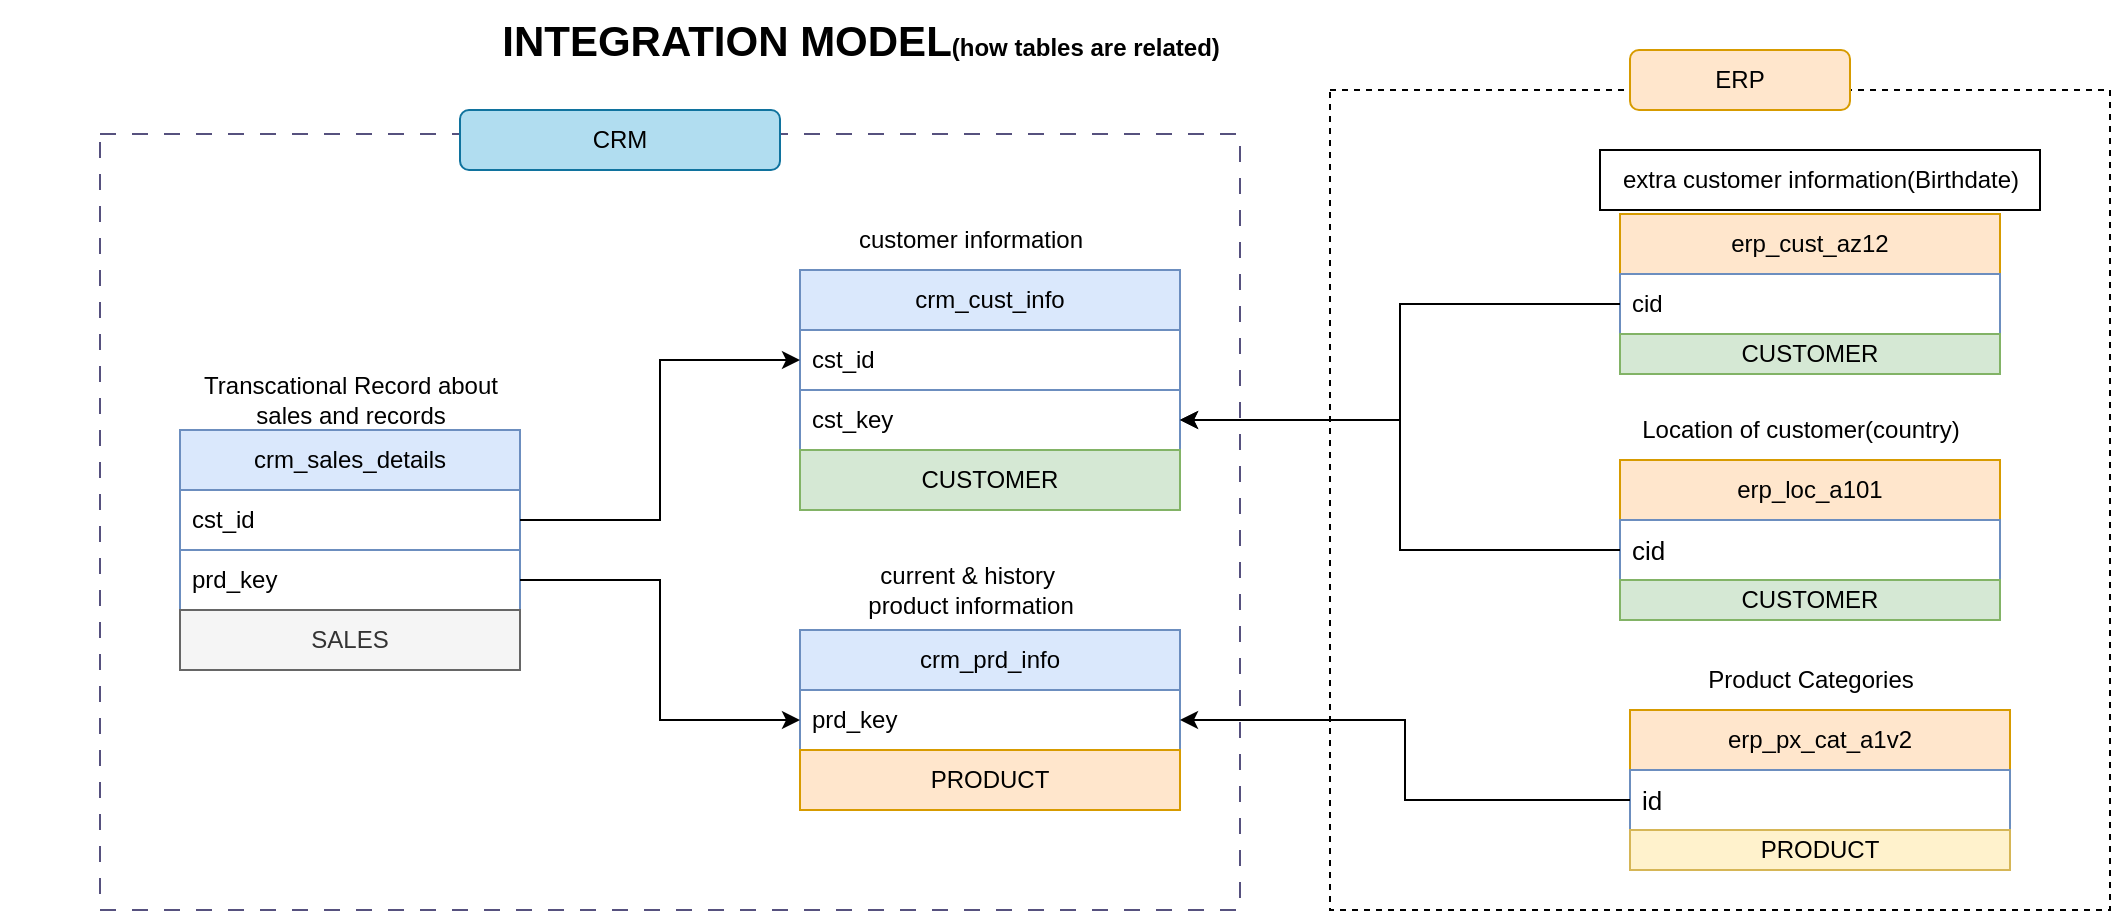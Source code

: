 <mxfile version="26.1.1">
  <diagram name="Page-1" id="SVADF7yYwRsvm6u2VxT8">
    <mxGraphModel dx="1900" dy="669" grid="1" gridSize="10" guides="1" tooltips="1" connect="1" arrows="1" fold="1" page="1" pageScale="1" pageWidth="850" pageHeight="1100" math="0" shadow="0">
      <root>
        <mxCell id="0" />
        <mxCell id="1" parent="0" />
        <mxCell id="8eYh4b06xCEiU3wfwkCu-1" value="crm_sales_details" style="swimlane;fontStyle=0;childLayout=stackLayout;horizontal=1;startSize=30;horizontalStack=0;resizeParent=1;resizeParentMax=0;resizeLast=0;collapsible=1;marginBottom=0;whiteSpace=wrap;html=1;fillColor=#dae8fc;strokeColor=#6c8ebf;" parent="1" vertex="1">
          <mxGeometry x="-150" y="230" width="170" height="90" as="geometry" />
        </mxCell>
        <mxCell id="8eYh4b06xCEiU3wfwkCu-3" value="cst_id" style="text;strokeColor=#6c8ebf;fillColor=none;align=left;verticalAlign=middle;spacingLeft=4;spacingRight=4;overflow=hidden;points=[[0,0.5],[1,0.5]];portConstraint=eastwest;rotatable=0;whiteSpace=wrap;html=1;" parent="8eYh4b06xCEiU3wfwkCu-1" vertex="1">
          <mxGeometry y="30" width="170" height="30" as="geometry" />
        </mxCell>
        <mxCell id="8eYh4b06xCEiU3wfwkCu-4" value="prd_key" style="text;strokeColor=#6c8ebf;fillColor=none;align=left;verticalAlign=middle;spacingLeft=4;spacingRight=4;overflow=hidden;points=[[0,0.5],[1,0.5]];portConstraint=eastwest;rotatable=0;whiteSpace=wrap;html=1;" parent="8eYh4b06xCEiU3wfwkCu-1" vertex="1">
          <mxGeometry y="60" width="170" height="30" as="geometry" />
        </mxCell>
        <mxCell id="8eYh4b06xCEiU3wfwkCu-6" value="crm_cust_info" style="swimlane;fontStyle=0;childLayout=stackLayout;horizontal=1;startSize=30;horizontalStack=0;resizeParent=1;resizeParentMax=0;resizeLast=0;collapsible=1;marginBottom=0;whiteSpace=wrap;html=1;fillColor=#dae8fc;strokeColor=#6c8ebf;" parent="1" vertex="1">
          <mxGeometry x="160" y="150" width="190" height="90" as="geometry" />
        </mxCell>
        <mxCell id="8eYh4b06xCEiU3wfwkCu-8" value="cst_id" style="text;strokeColor=#6c8ebf;fillColor=none;align=left;verticalAlign=middle;spacingLeft=4;spacingRight=4;overflow=hidden;points=[[0,0.5],[1,0.5]];portConstraint=eastwest;rotatable=0;whiteSpace=wrap;html=1;" parent="8eYh4b06xCEiU3wfwkCu-6" vertex="1">
          <mxGeometry y="30" width="190" height="30" as="geometry" />
        </mxCell>
        <mxCell id="8eYh4b06xCEiU3wfwkCu-30" value="cst_key" style="text;strokeColor=#6c8ebf;fillColor=none;align=left;verticalAlign=middle;spacingLeft=4;spacingRight=4;overflow=hidden;points=[[0,0.5],[1,0.5]];portConstraint=eastwest;rotatable=0;whiteSpace=wrap;html=1;" parent="8eYh4b06xCEiU3wfwkCu-6" vertex="1">
          <mxGeometry y="60" width="190" height="30" as="geometry" />
        </mxCell>
        <mxCell id="8eYh4b06xCEiU3wfwkCu-9" value="crm_prd_info" style="swimlane;fontStyle=0;childLayout=stackLayout;horizontal=1;startSize=30;horizontalStack=0;resizeParent=1;resizeParentMax=0;resizeLast=0;collapsible=1;marginBottom=0;whiteSpace=wrap;html=1;fillColor=#dae8fc;strokeColor=#6c8ebf;" parent="1" vertex="1">
          <mxGeometry x="160" y="330" width="190" height="60" as="geometry" />
        </mxCell>
        <mxCell id="8eYh4b06xCEiU3wfwkCu-10" value="prd_key" style="text;strokeColor=#6c8ebf;fillColor=none;align=left;verticalAlign=middle;spacingLeft=4;spacingRight=4;overflow=hidden;points=[[0,0.5],[1,0.5]];portConstraint=eastwest;rotatable=0;whiteSpace=wrap;html=1;" parent="8eYh4b06xCEiU3wfwkCu-9" vertex="1">
          <mxGeometry y="30" width="190" height="30" as="geometry" />
        </mxCell>
        <mxCell id="8eYh4b06xCEiU3wfwkCu-17" value="&lt;b&gt;&lt;span style=&quot;white-space: pre;&quot;&gt;&#x9;&lt;/span&gt;&lt;span style=&quot;white-space: pre;&quot;&gt;&#x9;&lt;/span&gt;&lt;span style=&quot;white-space: pre;&quot;&gt;&#x9;&lt;/span&gt;&lt;span style=&quot;white-space: pre;&quot;&gt;&#x9;&lt;/span&gt;&lt;span style=&quot;white-space: pre;&quot;&gt;&#x9;&lt;/span&gt;&lt;span style=&quot;white-space: pre;&quot;&gt;&#x9;&lt;/span&gt;&lt;span style=&quot;white-space: pre;&quot;&gt;&#x9;&lt;/span&gt;&lt;span style=&quot;white-space: pre;&quot;&gt;&#x9;&lt;/span&gt;&lt;span style=&quot;white-space: pre;&quot;&gt;&#x9;&lt;/span&gt;&lt;font style=&quot;font-size: 21px;&quot;&gt;INTEGRATION MODEL&lt;/font&gt;(how tables are related)&lt;/b&gt;" style="text;html=1;align=center;verticalAlign=middle;resizable=0;points=[];autosize=1;strokeColor=none;fillColor=none;" parent="1" vertex="1">
          <mxGeometry x="-240" y="15" width="620" height="40" as="geometry" />
        </mxCell>
        <mxCell id="8eYh4b06xCEiU3wfwkCu-18" value="erp_cust_az12" style="swimlane;fontStyle=0;childLayout=stackLayout;horizontal=1;startSize=30;horizontalStack=0;resizeParent=1;resizeParentMax=0;resizeLast=0;collapsible=1;marginBottom=0;whiteSpace=wrap;html=1;fillColor=#ffe6cc;strokeColor=#d79b00;" parent="1" vertex="1">
          <mxGeometry x="570" y="122" width="190" height="60" as="geometry" />
        </mxCell>
        <mxCell id="8eYh4b06xCEiU3wfwkCu-19" value="cid" style="text;strokeColor=#6c8ebf;fillColor=none;align=left;verticalAlign=middle;spacingLeft=4;spacingRight=4;overflow=hidden;points=[[0,0.5],[1,0.5]];portConstraint=eastwest;rotatable=0;whiteSpace=wrap;html=1;" parent="8eYh4b06xCEiU3wfwkCu-18" vertex="1">
          <mxGeometry y="30" width="190" height="30" as="geometry" />
        </mxCell>
        <mxCell id="8eYh4b06xCEiU3wfwkCu-21" value="erp_loc_a101" style="swimlane;fontStyle=0;childLayout=stackLayout;horizontal=1;startSize=30;horizontalStack=0;resizeParent=1;resizeParentMax=0;resizeLast=0;collapsible=1;marginBottom=0;whiteSpace=wrap;html=1;fillColor=#ffe6cc;strokeColor=#d79b00;" parent="1" vertex="1">
          <mxGeometry x="570" y="245" width="190" height="60" as="geometry" />
        </mxCell>
        <mxCell id="8eYh4b06xCEiU3wfwkCu-22" value="&lt;font style=&quot;font-size: 13px;&quot;&gt;cid&lt;/font&gt;" style="text;strokeColor=#6c8ebf;fillColor=none;align=left;verticalAlign=middle;spacingLeft=4;spacingRight=4;overflow=hidden;points=[[0,0.5],[1,0.5]];portConstraint=eastwest;rotatable=0;whiteSpace=wrap;html=1;" parent="8eYh4b06xCEiU3wfwkCu-21" vertex="1">
          <mxGeometry y="30" width="190" height="30" as="geometry" />
        </mxCell>
        <mxCell id="8eYh4b06xCEiU3wfwkCu-24" style="edgeStyle=orthogonalEdgeStyle;rounded=0;orthogonalLoop=1;jettySize=auto;html=1;entryX=0;entryY=0.5;entryDx=0;entryDy=0;" parent="1" source="8eYh4b06xCEiU3wfwkCu-3" target="8eYh4b06xCEiU3wfwkCu-8" edge="1">
          <mxGeometry relative="1" as="geometry" />
        </mxCell>
        <mxCell id="8eYh4b06xCEiU3wfwkCu-26" style="edgeStyle=orthogonalEdgeStyle;rounded=0;orthogonalLoop=1;jettySize=auto;html=1;entryX=0;entryY=0.5;entryDx=0;entryDy=0;" parent="1" source="8eYh4b06xCEiU3wfwkCu-4" target="8eYh4b06xCEiU3wfwkCu-10" edge="1">
          <mxGeometry relative="1" as="geometry" />
        </mxCell>
        <mxCell id="8eYh4b06xCEiU3wfwkCu-27" value="Transcational Record about&lt;div&gt;&amp;nbsp;sales and records&amp;nbsp;&lt;/div&gt;" style="text;html=1;align=center;verticalAlign=middle;resizable=0;points=[];autosize=1;strokeColor=none;fillColor=none;" parent="1" vertex="1">
          <mxGeometry x="-150" y="195" width="170" height="40" as="geometry" />
        </mxCell>
        <mxCell id="8eYh4b06xCEiU3wfwkCu-28" value="current &amp;amp; history&amp;nbsp;&lt;div&gt;product information&lt;/div&gt;" style="text;html=1;align=center;verticalAlign=middle;resizable=0;points=[];autosize=1;strokeColor=none;fillColor=none;" parent="1" vertex="1">
          <mxGeometry x="180" y="290" width="130" height="40" as="geometry" />
        </mxCell>
        <mxCell id="8eYh4b06xCEiU3wfwkCu-29" value="customer information" style="text;html=1;align=center;verticalAlign=middle;resizable=0;points=[];autosize=1;strokeColor=none;fillColor=none;" parent="1" vertex="1">
          <mxGeometry x="175" y="120" width="140" height="30" as="geometry" />
        </mxCell>
        <mxCell id="8eYh4b06xCEiU3wfwkCu-32" style="edgeStyle=orthogonalEdgeStyle;rounded=0;orthogonalLoop=1;jettySize=auto;html=1;" parent="1" source="8eYh4b06xCEiU3wfwkCu-19" target="8eYh4b06xCEiU3wfwkCu-30" edge="1">
          <mxGeometry relative="1" as="geometry" />
        </mxCell>
        <mxCell id="8eYh4b06xCEiU3wfwkCu-33" value="extra customer information(Birthdate)" style="text;html=1;align=center;verticalAlign=middle;resizable=0;points=[];autosize=1;strokeColor=default;fillColor=none;" parent="1" vertex="1">
          <mxGeometry x="560" y="90" width="220" height="30" as="geometry" />
        </mxCell>
        <mxCell id="8eYh4b06xCEiU3wfwkCu-34" style="edgeStyle=orthogonalEdgeStyle;rounded=0;orthogonalLoop=1;jettySize=auto;html=1;entryX=1;entryY=0.5;entryDx=0;entryDy=0;" parent="1" source="8eYh4b06xCEiU3wfwkCu-22" target="8eYh4b06xCEiU3wfwkCu-30" edge="1">
          <mxGeometry relative="1" as="geometry" />
        </mxCell>
        <mxCell id="8eYh4b06xCEiU3wfwkCu-35" value="Location of customer(country)" style="text;html=1;align=center;verticalAlign=middle;resizable=0;points=[];autosize=1;strokeColor=none;fillColor=none;" parent="1" vertex="1">
          <mxGeometry x="570" y="215" width="180" height="30" as="geometry" />
        </mxCell>
        <mxCell id="8eYh4b06xCEiU3wfwkCu-36" value="erp_px_cat_a1v2" style="swimlane;fontStyle=0;childLayout=stackLayout;horizontal=1;startSize=30;horizontalStack=0;resizeParent=1;resizeParentMax=0;resizeLast=0;collapsible=1;marginBottom=0;whiteSpace=wrap;html=1;fillColor=#ffe6cc;strokeColor=#d79b00;" parent="1" vertex="1">
          <mxGeometry x="575" y="370" width="190" height="60" as="geometry" />
        </mxCell>
        <mxCell id="8eYh4b06xCEiU3wfwkCu-37" value="&lt;span style=&quot;font-size: 13px;&quot;&gt;id&lt;/span&gt;" style="text;strokeColor=#6c8ebf;fillColor=none;align=left;verticalAlign=middle;spacingLeft=4;spacingRight=4;overflow=hidden;points=[[0,0.5],[1,0.5]];portConstraint=eastwest;rotatable=0;whiteSpace=wrap;html=1;" parent="8eYh4b06xCEiU3wfwkCu-36" vertex="1">
          <mxGeometry y="30" width="190" height="30" as="geometry" />
        </mxCell>
        <mxCell id="8eYh4b06xCEiU3wfwkCu-38" style="edgeStyle=orthogonalEdgeStyle;rounded=0;orthogonalLoop=1;jettySize=auto;html=1;entryX=1;entryY=0.5;entryDx=0;entryDy=0;" parent="1" source="8eYh4b06xCEiU3wfwkCu-37" target="8eYh4b06xCEiU3wfwkCu-10" edge="1">
          <mxGeometry relative="1" as="geometry" />
        </mxCell>
        <mxCell id="8eYh4b06xCEiU3wfwkCu-39" value="Product Categories" style="text;html=1;align=center;verticalAlign=middle;resizable=0;points=[];autosize=1;strokeColor=none;fillColor=none;" parent="1" vertex="1">
          <mxGeometry x="600" y="340" width="130" height="30" as="geometry" />
        </mxCell>
        <mxCell id="8eYh4b06xCEiU3wfwkCu-40" value="" style="rounded=0;whiteSpace=wrap;html=1;fillColor=none;strokeColor=#56517e;dashed=1;dashPattern=8 8;fontStyle=0" parent="1" vertex="1">
          <mxGeometry x="-190" y="82" width="570" height="388" as="geometry" />
        </mxCell>
        <mxCell id="8eYh4b06xCEiU3wfwkCu-41" value="CRM" style="rounded=1;whiteSpace=wrap;html=1;fillColor=#b1ddf0;strokeColor=#10739e;" parent="1" vertex="1">
          <mxGeometry x="-10" y="70" width="160" height="30" as="geometry" />
        </mxCell>
        <mxCell id="8eYh4b06xCEiU3wfwkCu-43" value="" style="rounded=0;whiteSpace=wrap;html=1;fillColor=none;dashed=1;" parent="1" vertex="1">
          <mxGeometry x="425" y="60" width="390" height="410" as="geometry" />
        </mxCell>
        <mxCell id="8eYh4b06xCEiU3wfwkCu-45" value="ERP" style="rounded=1;whiteSpace=wrap;html=1;fillColor=#ffe6cc;strokeColor=#d79b00;" parent="1" vertex="1">
          <mxGeometry x="575" y="40" width="110" height="30" as="geometry" />
        </mxCell>
        <mxCell id="wf6IZ4Ln4RGI2DzaflBy-2" value="SALES" style="rounded=0;whiteSpace=wrap;html=1;align=center;fillColor=#f5f5f5;fontColor=#333333;strokeColor=#666666;" vertex="1" parent="1">
          <mxGeometry x="-150" y="320" width="170" height="30" as="geometry" />
        </mxCell>
        <mxCell id="wf6IZ4Ln4RGI2DzaflBy-4" value="PRODUCT" style="rounded=0;whiteSpace=wrap;html=1;fillColor=#ffe6cc;strokeColor=#d79b00;" vertex="1" parent="1">
          <mxGeometry x="160" y="390" width="190" height="30" as="geometry" />
        </mxCell>
        <mxCell id="wf6IZ4Ln4RGI2DzaflBy-5" value="CUSTOMER" style="rounded=0;whiteSpace=wrap;html=1;fillColor=#d5e8d4;strokeColor=#82b366;" vertex="1" parent="1">
          <mxGeometry x="160" y="240" width="190" height="30" as="geometry" />
        </mxCell>
        <mxCell id="wf6IZ4Ln4RGI2DzaflBy-6" value="CUSTOMER" style="rounded=0;whiteSpace=wrap;html=1;fillColor=#d5e8d4;strokeColor=#82b366;" vertex="1" parent="1">
          <mxGeometry x="570" y="182" width="190" height="20" as="geometry" />
        </mxCell>
        <mxCell id="wf6IZ4Ln4RGI2DzaflBy-9" value="CUSTOMER" style="rounded=0;whiteSpace=wrap;html=1;fillColor=#d5e8d4;strokeColor=#82b366;" vertex="1" parent="1">
          <mxGeometry x="570" y="305" width="190" height="20" as="geometry" />
        </mxCell>
        <mxCell id="wf6IZ4Ln4RGI2DzaflBy-10" value="PRODUCT" style="rounded=0;whiteSpace=wrap;html=1;fillColor=#fff2cc;strokeColor=#d6b656;" vertex="1" parent="1">
          <mxGeometry x="575" y="430" width="190" height="20" as="geometry" />
        </mxCell>
      </root>
    </mxGraphModel>
  </diagram>
</mxfile>
